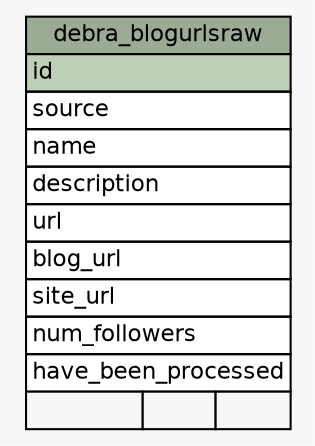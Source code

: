 // dot 2.36.0 on Linux 3.17.0-rc4-a1
// SchemaSpy rev 590
digraph "debra_blogurlsraw" {
  graph [
    rankdir="RL"
    bgcolor="#f7f7f7"
    nodesep="0.18"
    ranksep="0.46"
    fontname="Helvetica"
    fontsize="11"
  ];
  node [
    fontname="Helvetica"
    fontsize="11"
    shape="plaintext"
  ];
  edge [
    arrowsize="0.8"
  ];
  "debra_blogurlsraw" [
    label=<
    <TABLE BORDER="0" CELLBORDER="1" CELLSPACING="0" BGCOLOR="#ffffff">
      <TR><TD COLSPAN="3" BGCOLOR="#9bab96" ALIGN="CENTER">debra_blogurlsraw</TD></TR>
      <TR><TD PORT="id" COLSPAN="3" BGCOLOR="#bed1b8" ALIGN="LEFT">id</TD></TR>
      <TR><TD PORT="source" COLSPAN="3" ALIGN="LEFT">source</TD></TR>
      <TR><TD PORT="name" COLSPAN="3" ALIGN="LEFT">name</TD></TR>
      <TR><TD PORT="description" COLSPAN="3" ALIGN="LEFT">description</TD></TR>
      <TR><TD PORT="url" COLSPAN="3" ALIGN="LEFT">url</TD></TR>
      <TR><TD PORT="blog_url" COLSPAN="3" ALIGN="LEFT">blog_url</TD></TR>
      <TR><TD PORT="site_url" COLSPAN="3" ALIGN="LEFT">site_url</TD></TR>
      <TR><TD PORT="num_followers" COLSPAN="3" ALIGN="LEFT">num_followers</TD></TR>
      <TR><TD PORT="have_been_processed" COLSPAN="3" ALIGN="LEFT">have_been_processed</TD></TR>
      <TR><TD ALIGN="LEFT" BGCOLOR="#f7f7f7">  </TD><TD ALIGN="RIGHT" BGCOLOR="#f7f7f7">  </TD><TD ALIGN="RIGHT" BGCOLOR="#f7f7f7">  </TD></TR>
    </TABLE>>
    URL="tables/debra_blogurlsraw.html"
    tooltip="debra_blogurlsraw"
  ];
}
